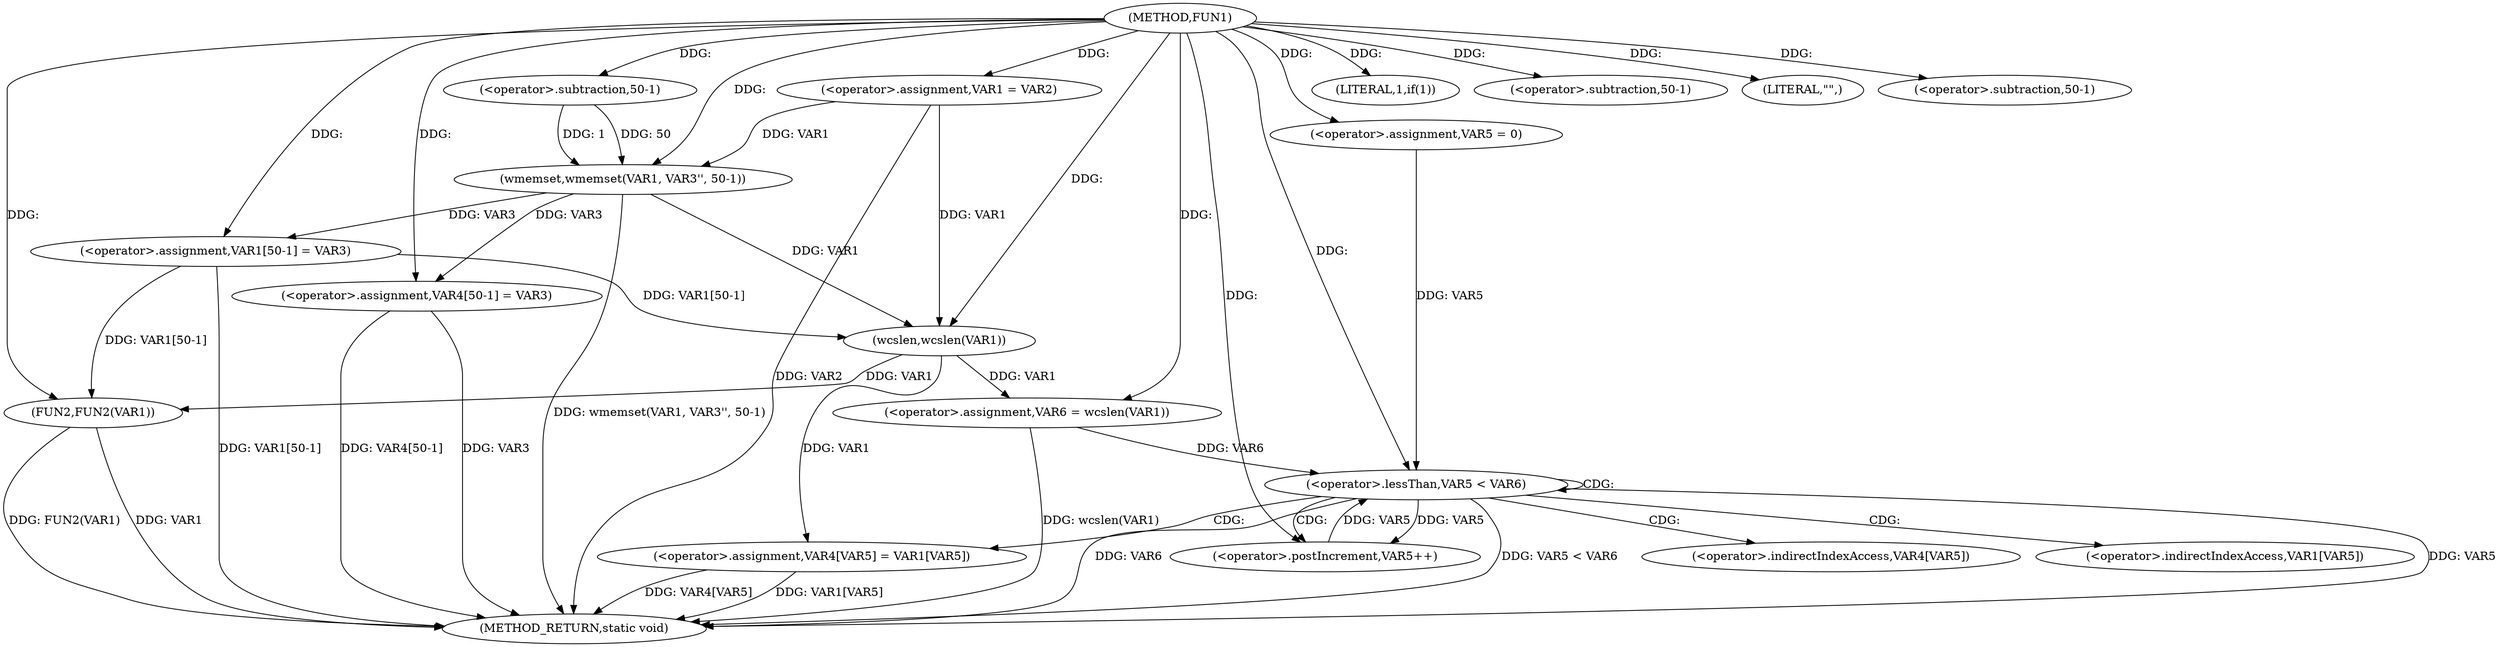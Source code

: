 digraph FUN1 {  
"1000100" [label = "(METHOD,FUN1)" ]
"1000157" [label = "(METHOD_RETURN,static void)" ]
"1000104" [label = "(<operator>.assignment,VAR1 = VAR2)" ]
"1000108" [label = "(LITERAL,1,if(1))" ]
"1000110" [label = "(wmemset,wmemset(VAR1, VAR3'', 50-1))" ]
"1000113" [label = "(<operator>.subtraction,50-1)" ]
"1000116" [label = "(<operator>.assignment,VAR1[50-1] = VAR3)" ]
"1000119" [label = "(<operator>.subtraction,50-1)" ]
"1000124" [label = "(LITERAL,\"\",)" ]
"1000127" [label = "(<operator>.assignment,VAR6 = wcslen(VAR1))" ]
"1000129" [label = "(wcslen,wcslen(VAR1))" ]
"1000132" [label = "(<operator>.assignment,VAR5 = 0)" ]
"1000135" [label = "(<operator>.lessThan,VAR5 < VAR6)" ]
"1000138" [label = "(<operator>.postIncrement,VAR5++)" ]
"1000141" [label = "(<operator>.assignment,VAR4[VAR5] = VAR1[VAR5])" ]
"1000148" [label = "(<operator>.assignment,VAR4[50-1] = VAR3)" ]
"1000151" [label = "(<operator>.subtraction,50-1)" ]
"1000155" [label = "(FUN2,FUN2(VAR1))" ]
"1000142" [label = "(<operator>.indirectIndexAccess,VAR4[VAR5])" ]
"1000145" [label = "(<operator>.indirectIndexAccess,VAR1[VAR5])" ]
  "1000116" -> "1000157"  [ label = "DDG: VAR1[50-1]"] 
  "1000141" -> "1000157"  [ label = "DDG: VAR4[VAR5]"] 
  "1000148" -> "1000157"  [ label = "DDG: VAR3"] 
  "1000127" -> "1000157"  [ label = "DDG: wcslen(VAR1)"] 
  "1000155" -> "1000157"  [ label = "DDG: FUN2(VAR1)"] 
  "1000148" -> "1000157"  [ label = "DDG: VAR4[50-1]"] 
  "1000135" -> "1000157"  [ label = "DDG: VAR5 < VAR6"] 
  "1000110" -> "1000157"  [ label = "DDG: wmemset(VAR1, VAR3'', 50-1)"] 
  "1000135" -> "1000157"  [ label = "DDG: VAR5"] 
  "1000141" -> "1000157"  [ label = "DDG: VAR1[VAR5]"] 
  "1000155" -> "1000157"  [ label = "DDG: VAR1"] 
  "1000135" -> "1000157"  [ label = "DDG: VAR6"] 
  "1000104" -> "1000157"  [ label = "DDG: VAR2"] 
  "1000100" -> "1000104"  [ label = "DDG: "] 
  "1000100" -> "1000108"  [ label = "DDG: "] 
  "1000104" -> "1000110"  [ label = "DDG: VAR1"] 
  "1000100" -> "1000110"  [ label = "DDG: "] 
  "1000113" -> "1000110"  [ label = "DDG: 50"] 
  "1000113" -> "1000110"  [ label = "DDG: 1"] 
  "1000100" -> "1000113"  [ label = "DDG: "] 
  "1000110" -> "1000116"  [ label = "DDG: VAR3"] 
  "1000100" -> "1000116"  [ label = "DDG: "] 
  "1000100" -> "1000119"  [ label = "DDG: "] 
  "1000100" -> "1000124"  [ label = "DDG: "] 
  "1000129" -> "1000127"  [ label = "DDG: VAR1"] 
  "1000100" -> "1000127"  [ label = "DDG: "] 
  "1000116" -> "1000129"  [ label = "DDG: VAR1[50-1]"] 
  "1000104" -> "1000129"  [ label = "DDG: VAR1"] 
  "1000110" -> "1000129"  [ label = "DDG: VAR1"] 
  "1000100" -> "1000129"  [ label = "DDG: "] 
  "1000100" -> "1000132"  [ label = "DDG: "] 
  "1000138" -> "1000135"  [ label = "DDG: VAR5"] 
  "1000132" -> "1000135"  [ label = "DDG: VAR5"] 
  "1000100" -> "1000135"  [ label = "DDG: "] 
  "1000127" -> "1000135"  [ label = "DDG: VAR6"] 
  "1000135" -> "1000138"  [ label = "DDG: VAR5"] 
  "1000100" -> "1000138"  [ label = "DDG: "] 
  "1000129" -> "1000141"  [ label = "DDG: VAR1"] 
  "1000100" -> "1000148"  [ label = "DDG: "] 
  "1000110" -> "1000148"  [ label = "DDG: VAR3"] 
  "1000100" -> "1000151"  [ label = "DDG: "] 
  "1000116" -> "1000155"  [ label = "DDG: VAR1[50-1]"] 
  "1000129" -> "1000155"  [ label = "DDG: VAR1"] 
  "1000100" -> "1000155"  [ label = "DDG: "] 
  "1000135" -> "1000142"  [ label = "CDG: "] 
  "1000135" -> "1000141"  [ label = "CDG: "] 
  "1000135" -> "1000145"  [ label = "CDG: "] 
  "1000135" -> "1000135"  [ label = "CDG: "] 
  "1000135" -> "1000138"  [ label = "CDG: "] 
}
